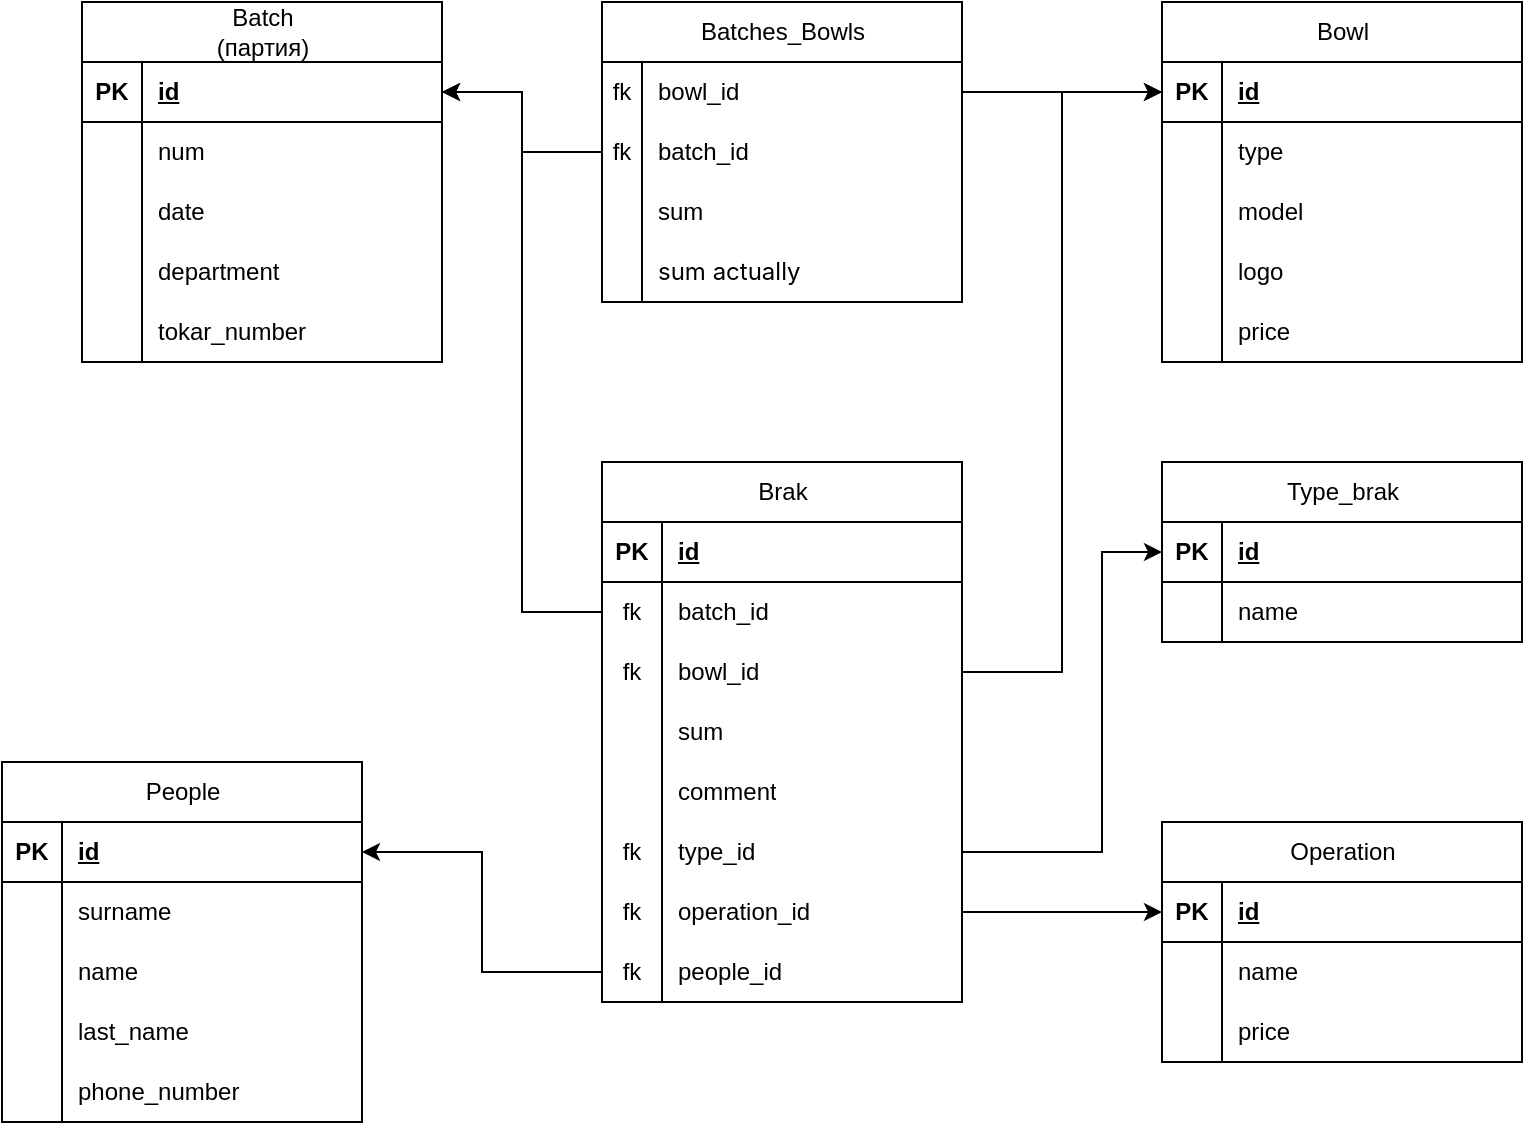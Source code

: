 <mxfile version="24.5.2" type="github">
  <diagram name="Страница — 1" id="gfFLgYDy10Q48hrOroUY">
    <mxGraphModel dx="1372" dy="769" grid="1" gridSize="10" guides="1" tooltips="1" connect="1" arrows="1" fold="1" page="1" pageScale="1" pageWidth="827" pageHeight="1169" math="0" shadow="0">
      <root>
        <mxCell id="0" />
        <mxCell id="1" parent="0" />
        <mxCell id="RR7sLdGlUV7r5lD3PYXW-37" value="&lt;span style=&quot;font-weight: 400; text-wrap: wrap;&quot;&gt;Batch (партия)&lt;/span&gt;" style="shape=table;startSize=30;container=1;collapsible=1;childLayout=tableLayout;fixedRows=1;rowLines=0;fontStyle=1;align=center;resizeLast=1;html=1;" parent="1" vertex="1">
          <mxGeometry x="60" y="310" width="180" height="180" as="geometry" />
        </mxCell>
        <mxCell id="RR7sLdGlUV7r5lD3PYXW-38" value="" style="shape=tableRow;horizontal=0;startSize=0;swimlaneHead=0;swimlaneBody=0;fillColor=none;collapsible=0;dropTarget=0;points=[[0,0.5],[1,0.5]];portConstraint=eastwest;top=0;left=0;right=0;bottom=1;" parent="RR7sLdGlUV7r5lD3PYXW-37" vertex="1">
          <mxGeometry y="30" width="180" height="30" as="geometry" />
        </mxCell>
        <mxCell id="RR7sLdGlUV7r5lD3PYXW-39" value="PK" style="shape=partialRectangle;connectable=0;fillColor=none;top=0;left=0;bottom=0;right=0;fontStyle=1;overflow=hidden;whiteSpace=wrap;html=1;" parent="RR7sLdGlUV7r5lD3PYXW-38" vertex="1">
          <mxGeometry width="30" height="30" as="geometry">
            <mxRectangle width="30" height="30" as="alternateBounds" />
          </mxGeometry>
        </mxCell>
        <mxCell id="RR7sLdGlUV7r5lD3PYXW-40" value="id" style="shape=partialRectangle;connectable=0;fillColor=none;top=0;left=0;bottom=0;right=0;align=left;spacingLeft=6;fontStyle=5;overflow=hidden;whiteSpace=wrap;html=1;" parent="RR7sLdGlUV7r5lD3PYXW-38" vertex="1">
          <mxGeometry x="30" width="150" height="30" as="geometry">
            <mxRectangle width="150" height="30" as="alternateBounds" />
          </mxGeometry>
        </mxCell>
        <mxCell id="RR7sLdGlUV7r5lD3PYXW-41" value="" style="shape=tableRow;horizontal=0;startSize=0;swimlaneHead=0;swimlaneBody=0;fillColor=none;collapsible=0;dropTarget=0;points=[[0,0.5],[1,0.5]];portConstraint=eastwest;top=0;left=0;right=0;bottom=0;" parent="RR7sLdGlUV7r5lD3PYXW-37" vertex="1">
          <mxGeometry y="60" width="180" height="30" as="geometry" />
        </mxCell>
        <mxCell id="RR7sLdGlUV7r5lD3PYXW-42" value="" style="shape=partialRectangle;connectable=0;fillColor=none;top=0;left=0;bottom=0;right=0;editable=1;overflow=hidden;whiteSpace=wrap;html=1;" parent="RR7sLdGlUV7r5lD3PYXW-41" vertex="1">
          <mxGeometry width="30" height="30" as="geometry">
            <mxRectangle width="30" height="30" as="alternateBounds" />
          </mxGeometry>
        </mxCell>
        <mxCell id="RR7sLdGlUV7r5lD3PYXW-43" value="num" style="shape=partialRectangle;connectable=0;fillColor=none;top=0;left=0;bottom=0;right=0;align=left;spacingLeft=6;overflow=hidden;whiteSpace=wrap;html=1;" parent="RR7sLdGlUV7r5lD3PYXW-41" vertex="1">
          <mxGeometry x="30" width="150" height="30" as="geometry">
            <mxRectangle width="150" height="30" as="alternateBounds" />
          </mxGeometry>
        </mxCell>
        <mxCell id="RR7sLdGlUV7r5lD3PYXW-44" value="" style="shape=tableRow;horizontal=0;startSize=0;swimlaneHead=0;swimlaneBody=0;fillColor=none;collapsible=0;dropTarget=0;points=[[0,0.5],[1,0.5]];portConstraint=eastwest;top=0;left=0;right=0;bottom=0;" parent="RR7sLdGlUV7r5lD3PYXW-37" vertex="1">
          <mxGeometry y="90" width="180" height="30" as="geometry" />
        </mxCell>
        <mxCell id="RR7sLdGlUV7r5lD3PYXW-45" value="" style="shape=partialRectangle;connectable=0;fillColor=none;top=0;left=0;bottom=0;right=0;editable=1;overflow=hidden;whiteSpace=wrap;html=1;" parent="RR7sLdGlUV7r5lD3PYXW-44" vertex="1">
          <mxGeometry width="30" height="30" as="geometry">
            <mxRectangle width="30" height="30" as="alternateBounds" />
          </mxGeometry>
        </mxCell>
        <mxCell id="RR7sLdGlUV7r5lD3PYXW-46" value="date" style="shape=partialRectangle;connectable=0;fillColor=none;top=0;left=0;bottom=0;right=0;align=left;spacingLeft=6;overflow=hidden;whiteSpace=wrap;html=1;" parent="RR7sLdGlUV7r5lD3PYXW-44" vertex="1">
          <mxGeometry x="30" width="150" height="30" as="geometry">
            <mxRectangle width="150" height="30" as="alternateBounds" />
          </mxGeometry>
        </mxCell>
        <mxCell id="RR7sLdGlUV7r5lD3PYXW-47" value="" style="shape=tableRow;horizontal=0;startSize=0;swimlaneHead=0;swimlaneBody=0;fillColor=none;collapsible=0;dropTarget=0;points=[[0,0.5],[1,0.5]];portConstraint=eastwest;top=0;left=0;right=0;bottom=0;" parent="RR7sLdGlUV7r5lD3PYXW-37" vertex="1">
          <mxGeometry y="120" width="180" height="30" as="geometry" />
        </mxCell>
        <mxCell id="RR7sLdGlUV7r5lD3PYXW-48" value="" style="shape=partialRectangle;connectable=0;fillColor=none;top=0;left=0;bottom=0;right=0;editable=1;overflow=hidden;whiteSpace=wrap;html=1;" parent="RR7sLdGlUV7r5lD3PYXW-47" vertex="1">
          <mxGeometry width="30" height="30" as="geometry">
            <mxRectangle width="30" height="30" as="alternateBounds" />
          </mxGeometry>
        </mxCell>
        <mxCell id="RR7sLdGlUV7r5lD3PYXW-49" value="department" style="shape=partialRectangle;connectable=0;fillColor=none;top=0;left=0;bottom=0;right=0;align=left;spacingLeft=6;overflow=hidden;whiteSpace=wrap;html=1;" parent="RR7sLdGlUV7r5lD3PYXW-47" vertex="1">
          <mxGeometry x="30" width="150" height="30" as="geometry">
            <mxRectangle width="150" height="30" as="alternateBounds" />
          </mxGeometry>
        </mxCell>
        <mxCell id="RR7sLdGlUV7r5lD3PYXW-107" value="" style="shape=tableRow;horizontal=0;startSize=0;swimlaneHead=0;swimlaneBody=0;fillColor=none;collapsible=0;dropTarget=0;points=[[0,0.5],[1,0.5]];portConstraint=eastwest;top=0;left=0;right=0;bottom=0;" parent="RR7sLdGlUV7r5lD3PYXW-37" vertex="1">
          <mxGeometry y="150" width="180" height="30" as="geometry" />
        </mxCell>
        <mxCell id="RR7sLdGlUV7r5lD3PYXW-108" value="" style="shape=partialRectangle;connectable=0;fillColor=none;top=0;left=0;bottom=0;right=0;editable=1;overflow=hidden;whiteSpace=wrap;html=1;" parent="RR7sLdGlUV7r5lD3PYXW-107" vertex="1">
          <mxGeometry width="30" height="30" as="geometry">
            <mxRectangle width="30" height="30" as="alternateBounds" />
          </mxGeometry>
        </mxCell>
        <mxCell id="RR7sLdGlUV7r5lD3PYXW-109" value="tokar_number" style="shape=partialRectangle;connectable=0;fillColor=none;top=0;left=0;bottom=0;right=0;align=left;spacingLeft=6;overflow=hidden;whiteSpace=wrap;html=1;" parent="RR7sLdGlUV7r5lD3PYXW-107" vertex="1">
          <mxGeometry x="30" width="150" height="30" as="geometry">
            <mxRectangle width="150" height="30" as="alternateBounds" />
          </mxGeometry>
        </mxCell>
        <mxCell id="RR7sLdGlUV7r5lD3PYXW-54" value="&lt;span style=&quot;font-weight: 400; text-wrap: wrap;&quot;&gt;Batches_Bowls&lt;/span&gt;" style="shape=table;startSize=30;container=1;collapsible=1;childLayout=tableLayout;fixedRows=1;rowLines=0;fontStyle=1;align=center;resizeLast=1;html=1;" parent="1" vertex="1">
          <mxGeometry x="320" y="310" width="180" height="150" as="geometry">
            <mxRectangle x="300" y="90" width="120" height="30" as="alternateBounds" />
          </mxGeometry>
        </mxCell>
        <mxCell id="RR7sLdGlUV7r5lD3PYXW-58" value="" style="shape=tableRow;horizontal=0;startSize=0;swimlaneHead=0;swimlaneBody=0;fillColor=none;collapsible=0;dropTarget=0;points=[[0,0.5],[1,0.5]];portConstraint=eastwest;top=0;left=0;right=0;bottom=0;" parent="RR7sLdGlUV7r5lD3PYXW-54" vertex="1">
          <mxGeometry y="30" width="180" height="30" as="geometry" />
        </mxCell>
        <mxCell id="RR7sLdGlUV7r5lD3PYXW-59" value="fk" style="shape=partialRectangle;connectable=0;fillColor=none;top=0;left=0;bottom=0;right=0;editable=1;overflow=hidden;whiteSpace=wrap;html=1;" parent="RR7sLdGlUV7r5lD3PYXW-58" vertex="1">
          <mxGeometry width="20" height="30" as="geometry">
            <mxRectangle width="20" height="30" as="alternateBounds" />
          </mxGeometry>
        </mxCell>
        <mxCell id="RR7sLdGlUV7r5lD3PYXW-60" value="bowl_id" style="shape=partialRectangle;connectable=0;fillColor=none;top=0;left=0;bottom=0;right=0;align=left;spacingLeft=6;overflow=hidden;whiteSpace=wrap;html=1;" parent="RR7sLdGlUV7r5lD3PYXW-58" vertex="1">
          <mxGeometry x="20" width="160" height="30" as="geometry">
            <mxRectangle width="160" height="30" as="alternateBounds" />
          </mxGeometry>
        </mxCell>
        <mxCell id="RR7sLdGlUV7r5lD3PYXW-61" value="" style="shape=tableRow;horizontal=0;startSize=0;swimlaneHead=0;swimlaneBody=0;fillColor=none;collapsible=0;dropTarget=0;points=[[0,0.5],[1,0.5]];portConstraint=eastwest;top=0;left=0;right=0;bottom=0;" parent="RR7sLdGlUV7r5lD3PYXW-54" vertex="1">
          <mxGeometry y="60" width="180" height="30" as="geometry" />
        </mxCell>
        <mxCell id="RR7sLdGlUV7r5lD3PYXW-62" value="fk" style="shape=partialRectangle;connectable=0;fillColor=none;top=0;left=0;bottom=0;right=0;editable=1;overflow=hidden;whiteSpace=wrap;html=1;" parent="RR7sLdGlUV7r5lD3PYXW-61" vertex="1">
          <mxGeometry width="20" height="30" as="geometry">
            <mxRectangle width="20" height="30" as="alternateBounds" />
          </mxGeometry>
        </mxCell>
        <mxCell id="RR7sLdGlUV7r5lD3PYXW-63" value="batch_id" style="shape=partialRectangle;connectable=0;fillColor=none;top=0;left=0;bottom=0;right=0;align=left;spacingLeft=6;overflow=hidden;whiteSpace=wrap;html=1;" parent="RR7sLdGlUV7r5lD3PYXW-61" vertex="1">
          <mxGeometry x="20" width="160" height="30" as="geometry">
            <mxRectangle width="160" height="30" as="alternateBounds" />
          </mxGeometry>
        </mxCell>
        <mxCell id="RR7sLdGlUV7r5lD3PYXW-64" value="" style="shape=tableRow;horizontal=0;startSize=0;swimlaneHead=0;swimlaneBody=0;fillColor=none;collapsible=0;dropTarget=0;points=[[0,0.5],[1,0.5]];portConstraint=eastwest;top=0;left=0;right=0;bottom=0;" parent="RR7sLdGlUV7r5lD3PYXW-54" vertex="1">
          <mxGeometry y="90" width="180" height="30" as="geometry" />
        </mxCell>
        <mxCell id="RR7sLdGlUV7r5lD3PYXW-65" value="" style="shape=partialRectangle;connectable=0;fillColor=none;top=0;left=0;bottom=0;right=0;editable=1;overflow=hidden;whiteSpace=wrap;html=1;" parent="RR7sLdGlUV7r5lD3PYXW-64" vertex="1">
          <mxGeometry width="20" height="30" as="geometry">
            <mxRectangle width="20" height="30" as="alternateBounds" />
          </mxGeometry>
        </mxCell>
        <mxCell id="RR7sLdGlUV7r5lD3PYXW-66" value="sum" style="shape=partialRectangle;connectable=0;fillColor=none;top=0;left=0;bottom=0;right=0;align=left;spacingLeft=6;overflow=hidden;whiteSpace=wrap;html=1;" parent="RR7sLdGlUV7r5lD3PYXW-64" vertex="1">
          <mxGeometry x="20" width="160" height="30" as="geometry">
            <mxRectangle width="160" height="30" as="alternateBounds" />
          </mxGeometry>
        </mxCell>
        <mxCell id="RR7sLdGlUV7r5lD3PYXW-98" value="" style="shape=tableRow;horizontal=0;startSize=0;swimlaneHead=0;swimlaneBody=0;fillColor=none;collapsible=0;dropTarget=0;points=[[0,0.5],[1,0.5]];portConstraint=eastwest;top=0;left=0;right=0;bottom=0;" parent="RR7sLdGlUV7r5lD3PYXW-54" vertex="1">
          <mxGeometry y="120" width="180" height="30" as="geometry" />
        </mxCell>
        <mxCell id="RR7sLdGlUV7r5lD3PYXW-99" value="" style="shape=partialRectangle;connectable=0;fillColor=none;top=0;left=0;bottom=0;right=0;editable=1;overflow=hidden;whiteSpace=wrap;html=1;" parent="RR7sLdGlUV7r5lD3PYXW-98" vertex="1">
          <mxGeometry width="20" height="30" as="geometry">
            <mxRectangle width="20" height="30" as="alternateBounds" />
          </mxGeometry>
        </mxCell>
        <mxCell id="RR7sLdGlUV7r5lD3PYXW-100" value="&lt;span style=&quot;font-family: &amp;quot;YS Text&amp;quot;, -apple-system, BlinkMacSystemFont, Arial, Helvetica, sans-serif; white-space-collapse: preserve; background-color: rgba(255, 255, 255, 0.05);&quot;&gt;sum actually&lt;/span&gt;" style="shape=partialRectangle;connectable=0;fillColor=none;top=0;left=0;bottom=0;right=0;align=left;spacingLeft=6;overflow=hidden;whiteSpace=wrap;html=1;" parent="RR7sLdGlUV7r5lD3PYXW-98" vertex="1">
          <mxGeometry x="20" width="160" height="30" as="geometry">
            <mxRectangle width="160" height="30" as="alternateBounds" />
          </mxGeometry>
        </mxCell>
        <mxCell id="RR7sLdGlUV7r5lD3PYXW-67" value="&lt;span style=&quot;font-weight: 400; text-wrap: wrap;&quot;&gt;Bowl&lt;/span&gt;" style="shape=table;startSize=30;container=1;collapsible=1;childLayout=tableLayout;fixedRows=1;rowLines=0;fontStyle=1;align=center;resizeLast=1;html=1;" parent="1" vertex="1">
          <mxGeometry x="600" y="310" width="180" height="180" as="geometry" />
        </mxCell>
        <mxCell id="RR7sLdGlUV7r5lD3PYXW-68" value="" style="shape=tableRow;horizontal=0;startSize=0;swimlaneHead=0;swimlaneBody=0;fillColor=none;collapsible=0;dropTarget=0;points=[[0,0.5],[1,0.5]];portConstraint=eastwest;top=0;left=0;right=0;bottom=1;" parent="RR7sLdGlUV7r5lD3PYXW-67" vertex="1">
          <mxGeometry y="30" width="180" height="30" as="geometry" />
        </mxCell>
        <mxCell id="RR7sLdGlUV7r5lD3PYXW-69" value="PK" style="shape=partialRectangle;connectable=0;fillColor=none;top=0;left=0;bottom=0;right=0;fontStyle=1;overflow=hidden;whiteSpace=wrap;html=1;" parent="RR7sLdGlUV7r5lD3PYXW-68" vertex="1">
          <mxGeometry width="30" height="30" as="geometry">
            <mxRectangle width="30" height="30" as="alternateBounds" />
          </mxGeometry>
        </mxCell>
        <mxCell id="RR7sLdGlUV7r5lD3PYXW-70" value="id" style="shape=partialRectangle;connectable=0;fillColor=none;top=0;left=0;bottom=0;right=0;align=left;spacingLeft=6;fontStyle=5;overflow=hidden;whiteSpace=wrap;html=1;" parent="RR7sLdGlUV7r5lD3PYXW-68" vertex="1">
          <mxGeometry x="30" width="150" height="30" as="geometry">
            <mxRectangle width="150" height="30" as="alternateBounds" />
          </mxGeometry>
        </mxCell>
        <mxCell id="RR7sLdGlUV7r5lD3PYXW-71" value="" style="shape=tableRow;horizontal=0;startSize=0;swimlaneHead=0;swimlaneBody=0;fillColor=none;collapsible=0;dropTarget=0;points=[[0,0.5],[1,0.5]];portConstraint=eastwest;top=0;left=0;right=0;bottom=0;" parent="RR7sLdGlUV7r5lD3PYXW-67" vertex="1">
          <mxGeometry y="60" width="180" height="30" as="geometry" />
        </mxCell>
        <mxCell id="RR7sLdGlUV7r5lD3PYXW-72" value="" style="shape=partialRectangle;connectable=0;fillColor=none;top=0;left=0;bottom=0;right=0;editable=1;overflow=hidden;whiteSpace=wrap;html=1;" parent="RR7sLdGlUV7r5lD3PYXW-71" vertex="1">
          <mxGeometry width="30" height="30" as="geometry">
            <mxRectangle width="30" height="30" as="alternateBounds" />
          </mxGeometry>
        </mxCell>
        <mxCell id="RR7sLdGlUV7r5lD3PYXW-73" value="type" style="shape=partialRectangle;connectable=0;fillColor=none;top=0;left=0;bottom=0;right=0;align=left;spacingLeft=6;overflow=hidden;whiteSpace=wrap;html=1;" parent="RR7sLdGlUV7r5lD3PYXW-71" vertex="1">
          <mxGeometry x="30" width="150" height="30" as="geometry">
            <mxRectangle width="150" height="30" as="alternateBounds" />
          </mxGeometry>
        </mxCell>
        <mxCell id="RR7sLdGlUV7r5lD3PYXW-74" value="" style="shape=tableRow;horizontal=0;startSize=0;swimlaneHead=0;swimlaneBody=0;fillColor=none;collapsible=0;dropTarget=0;points=[[0,0.5],[1,0.5]];portConstraint=eastwest;top=0;left=0;right=0;bottom=0;" parent="RR7sLdGlUV7r5lD3PYXW-67" vertex="1">
          <mxGeometry y="90" width="180" height="30" as="geometry" />
        </mxCell>
        <mxCell id="RR7sLdGlUV7r5lD3PYXW-75" value="" style="shape=partialRectangle;connectable=0;fillColor=none;top=0;left=0;bottom=0;right=0;editable=1;overflow=hidden;whiteSpace=wrap;html=1;" parent="RR7sLdGlUV7r5lD3PYXW-74" vertex="1">
          <mxGeometry width="30" height="30" as="geometry">
            <mxRectangle width="30" height="30" as="alternateBounds" />
          </mxGeometry>
        </mxCell>
        <mxCell id="RR7sLdGlUV7r5lD3PYXW-76" value="model" style="shape=partialRectangle;connectable=0;fillColor=none;top=0;left=0;bottom=0;right=0;align=left;spacingLeft=6;overflow=hidden;whiteSpace=wrap;html=1;" parent="RR7sLdGlUV7r5lD3PYXW-74" vertex="1">
          <mxGeometry x="30" width="150" height="30" as="geometry">
            <mxRectangle width="150" height="30" as="alternateBounds" />
          </mxGeometry>
        </mxCell>
        <mxCell id="RR7sLdGlUV7r5lD3PYXW-77" value="" style="shape=tableRow;horizontal=0;startSize=0;swimlaneHead=0;swimlaneBody=0;fillColor=none;collapsible=0;dropTarget=0;points=[[0,0.5],[1,0.5]];portConstraint=eastwest;top=0;left=0;right=0;bottom=0;" parent="RR7sLdGlUV7r5lD3PYXW-67" vertex="1">
          <mxGeometry y="120" width="180" height="30" as="geometry" />
        </mxCell>
        <mxCell id="RR7sLdGlUV7r5lD3PYXW-78" value="" style="shape=partialRectangle;connectable=0;fillColor=none;top=0;left=0;bottom=0;right=0;editable=1;overflow=hidden;whiteSpace=wrap;html=1;" parent="RR7sLdGlUV7r5lD3PYXW-77" vertex="1">
          <mxGeometry width="30" height="30" as="geometry">
            <mxRectangle width="30" height="30" as="alternateBounds" />
          </mxGeometry>
        </mxCell>
        <mxCell id="RR7sLdGlUV7r5lD3PYXW-79" value="logo" style="shape=partialRectangle;connectable=0;fillColor=none;top=0;left=0;bottom=0;right=0;align=left;spacingLeft=6;overflow=hidden;whiteSpace=wrap;html=1;" parent="RR7sLdGlUV7r5lD3PYXW-77" vertex="1">
          <mxGeometry x="30" width="150" height="30" as="geometry">
            <mxRectangle width="150" height="30" as="alternateBounds" />
          </mxGeometry>
        </mxCell>
        <mxCell id="RR7sLdGlUV7r5lD3PYXW-80" value="" style="shape=tableRow;horizontal=0;startSize=0;swimlaneHead=0;swimlaneBody=0;fillColor=none;collapsible=0;dropTarget=0;points=[[0,0.5],[1,0.5]];portConstraint=eastwest;top=0;left=0;right=0;bottom=0;" parent="RR7sLdGlUV7r5lD3PYXW-67" vertex="1">
          <mxGeometry y="150" width="180" height="30" as="geometry" />
        </mxCell>
        <mxCell id="RR7sLdGlUV7r5lD3PYXW-81" value="" style="shape=partialRectangle;connectable=0;fillColor=none;top=0;left=0;bottom=0;right=0;editable=1;overflow=hidden;whiteSpace=wrap;html=1;" parent="RR7sLdGlUV7r5lD3PYXW-80" vertex="1">
          <mxGeometry width="30" height="30" as="geometry">
            <mxRectangle width="30" height="30" as="alternateBounds" />
          </mxGeometry>
        </mxCell>
        <mxCell id="RR7sLdGlUV7r5lD3PYXW-82" value="price" style="shape=partialRectangle;connectable=0;fillColor=none;top=0;left=0;bottom=0;right=0;align=left;spacingLeft=6;overflow=hidden;whiteSpace=wrap;html=1;" parent="RR7sLdGlUV7r5lD3PYXW-80" vertex="1">
          <mxGeometry x="30" width="150" height="30" as="geometry">
            <mxRectangle width="150" height="30" as="alternateBounds" />
          </mxGeometry>
        </mxCell>
        <mxCell id="RR7sLdGlUV7r5lD3PYXW-110" style="edgeStyle=orthogonalEdgeStyle;rounded=0;orthogonalLoop=1;jettySize=auto;html=1;entryX=1;entryY=0.5;entryDx=0;entryDy=0;" parent="1" source="RR7sLdGlUV7r5lD3PYXW-61" target="RR7sLdGlUV7r5lD3PYXW-38" edge="1">
          <mxGeometry relative="1" as="geometry" />
        </mxCell>
        <mxCell id="RR7sLdGlUV7r5lD3PYXW-111" style="edgeStyle=orthogonalEdgeStyle;rounded=0;orthogonalLoop=1;jettySize=auto;html=1;" parent="1" source="RR7sLdGlUV7r5lD3PYXW-58" target="RR7sLdGlUV7r5lD3PYXW-68" edge="1">
          <mxGeometry relative="1" as="geometry" />
        </mxCell>
        <mxCell id="RR7sLdGlUV7r5lD3PYXW-112" value="&lt;span style=&quot;font-weight: 400; text-wrap: wrap;&quot;&gt;Brak&lt;/span&gt;" style="shape=table;startSize=30;container=1;collapsible=1;childLayout=tableLayout;fixedRows=1;rowLines=0;fontStyle=1;align=center;resizeLast=1;html=1;" parent="1" vertex="1">
          <mxGeometry x="320" y="540" width="180" height="270" as="geometry" />
        </mxCell>
        <mxCell id="RR7sLdGlUV7r5lD3PYXW-113" value="" style="shape=tableRow;horizontal=0;startSize=0;swimlaneHead=0;swimlaneBody=0;fillColor=none;collapsible=0;dropTarget=0;points=[[0,0.5],[1,0.5]];portConstraint=eastwest;top=0;left=0;right=0;bottom=1;" parent="RR7sLdGlUV7r5lD3PYXW-112" vertex="1">
          <mxGeometry y="30" width="180" height="30" as="geometry" />
        </mxCell>
        <mxCell id="RR7sLdGlUV7r5lD3PYXW-114" value="PK" style="shape=partialRectangle;connectable=0;fillColor=none;top=0;left=0;bottom=0;right=0;fontStyle=1;overflow=hidden;whiteSpace=wrap;html=1;" parent="RR7sLdGlUV7r5lD3PYXW-113" vertex="1">
          <mxGeometry width="30" height="30" as="geometry">
            <mxRectangle width="30" height="30" as="alternateBounds" />
          </mxGeometry>
        </mxCell>
        <mxCell id="RR7sLdGlUV7r5lD3PYXW-115" value="id" style="shape=partialRectangle;connectable=0;fillColor=none;top=0;left=0;bottom=0;right=0;align=left;spacingLeft=6;fontStyle=5;overflow=hidden;whiteSpace=wrap;html=1;" parent="RR7sLdGlUV7r5lD3PYXW-113" vertex="1">
          <mxGeometry x="30" width="150" height="30" as="geometry">
            <mxRectangle width="150" height="30" as="alternateBounds" />
          </mxGeometry>
        </mxCell>
        <mxCell id="RR7sLdGlUV7r5lD3PYXW-116" value="" style="shape=tableRow;horizontal=0;startSize=0;swimlaneHead=0;swimlaneBody=0;fillColor=none;collapsible=0;dropTarget=0;points=[[0,0.5],[1,0.5]];portConstraint=eastwest;top=0;left=0;right=0;bottom=0;" parent="RR7sLdGlUV7r5lD3PYXW-112" vertex="1">
          <mxGeometry y="60" width="180" height="30" as="geometry" />
        </mxCell>
        <mxCell id="RR7sLdGlUV7r5lD3PYXW-117" value="fk" style="shape=partialRectangle;connectable=0;fillColor=none;top=0;left=0;bottom=0;right=0;editable=1;overflow=hidden;whiteSpace=wrap;html=1;" parent="RR7sLdGlUV7r5lD3PYXW-116" vertex="1">
          <mxGeometry width="30" height="30" as="geometry">
            <mxRectangle width="30" height="30" as="alternateBounds" />
          </mxGeometry>
        </mxCell>
        <mxCell id="RR7sLdGlUV7r5lD3PYXW-118" value="batch_id" style="shape=partialRectangle;connectable=0;fillColor=none;top=0;left=0;bottom=0;right=0;align=left;spacingLeft=6;overflow=hidden;whiteSpace=wrap;html=1;" parent="RR7sLdGlUV7r5lD3PYXW-116" vertex="1">
          <mxGeometry x="30" width="150" height="30" as="geometry">
            <mxRectangle width="150" height="30" as="alternateBounds" />
          </mxGeometry>
        </mxCell>
        <mxCell id="RR7sLdGlUV7r5lD3PYXW-119" value="" style="shape=tableRow;horizontal=0;startSize=0;swimlaneHead=0;swimlaneBody=0;fillColor=none;collapsible=0;dropTarget=0;points=[[0,0.5],[1,0.5]];portConstraint=eastwest;top=0;left=0;right=0;bottom=0;" parent="RR7sLdGlUV7r5lD3PYXW-112" vertex="1">
          <mxGeometry y="90" width="180" height="30" as="geometry" />
        </mxCell>
        <mxCell id="RR7sLdGlUV7r5lD3PYXW-120" value="fk" style="shape=partialRectangle;connectable=0;fillColor=none;top=0;left=0;bottom=0;right=0;editable=1;overflow=hidden;whiteSpace=wrap;html=1;" parent="RR7sLdGlUV7r5lD3PYXW-119" vertex="1">
          <mxGeometry width="30" height="30" as="geometry">
            <mxRectangle width="30" height="30" as="alternateBounds" />
          </mxGeometry>
        </mxCell>
        <mxCell id="RR7sLdGlUV7r5lD3PYXW-121" value="bowl_id" style="shape=partialRectangle;connectable=0;fillColor=none;top=0;left=0;bottom=0;right=0;align=left;spacingLeft=6;overflow=hidden;whiteSpace=wrap;html=1;" parent="RR7sLdGlUV7r5lD3PYXW-119" vertex="1">
          <mxGeometry x="30" width="150" height="30" as="geometry">
            <mxRectangle width="150" height="30" as="alternateBounds" />
          </mxGeometry>
        </mxCell>
        <mxCell id="IG7BOhzl7RcVh7cyokmV-1" value="" style="shape=tableRow;horizontal=0;startSize=0;swimlaneHead=0;swimlaneBody=0;fillColor=none;collapsible=0;dropTarget=0;points=[[0,0.5],[1,0.5]];portConstraint=eastwest;top=0;left=0;right=0;bottom=0;" vertex="1" parent="RR7sLdGlUV7r5lD3PYXW-112">
          <mxGeometry y="120" width="180" height="30" as="geometry" />
        </mxCell>
        <mxCell id="IG7BOhzl7RcVh7cyokmV-2" value="" style="shape=partialRectangle;connectable=0;fillColor=none;top=0;left=0;bottom=0;right=0;editable=1;overflow=hidden;whiteSpace=wrap;html=1;" vertex="1" parent="IG7BOhzl7RcVh7cyokmV-1">
          <mxGeometry width="30" height="30" as="geometry">
            <mxRectangle width="30" height="30" as="alternateBounds" />
          </mxGeometry>
        </mxCell>
        <mxCell id="IG7BOhzl7RcVh7cyokmV-3" value="sum" style="shape=partialRectangle;connectable=0;fillColor=none;top=0;left=0;bottom=0;right=0;align=left;spacingLeft=6;overflow=hidden;whiteSpace=wrap;html=1;" vertex="1" parent="IG7BOhzl7RcVh7cyokmV-1">
          <mxGeometry x="30" width="150" height="30" as="geometry">
            <mxRectangle width="150" height="30" as="alternateBounds" />
          </mxGeometry>
        </mxCell>
        <mxCell id="IG7BOhzl7RcVh7cyokmV-44" value="" style="shape=tableRow;horizontal=0;startSize=0;swimlaneHead=0;swimlaneBody=0;fillColor=none;collapsible=0;dropTarget=0;points=[[0,0.5],[1,0.5]];portConstraint=eastwest;top=0;left=0;right=0;bottom=0;" vertex="1" parent="RR7sLdGlUV7r5lD3PYXW-112">
          <mxGeometry y="150" width="180" height="30" as="geometry" />
        </mxCell>
        <mxCell id="IG7BOhzl7RcVh7cyokmV-45" value="" style="shape=partialRectangle;connectable=0;fillColor=none;top=0;left=0;bottom=0;right=0;editable=1;overflow=hidden;whiteSpace=wrap;html=1;" vertex="1" parent="IG7BOhzl7RcVh7cyokmV-44">
          <mxGeometry width="30" height="30" as="geometry">
            <mxRectangle width="30" height="30" as="alternateBounds" />
          </mxGeometry>
        </mxCell>
        <mxCell id="IG7BOhzl7RcVh7cyokmV-46" value="comment" style="shape=partialRectangle;connectable=0;fillColor=none;top=0;left=0;bottom=0;right=0;align=left;spacingLeft=6;overflow=hidden;whiteSpace=wrap;html=1;" vertex="1" parent="IG7BOhzl7RcVh7cyokmV-44">
          <mxGeometry x="30" width="150" height="30" as="geometry">
            <mxRectangle width="150" height="30" as="alternateBounds" />
          </mxGeometry>
        </mxCell>
        <mxCell id="IG7BOhzl7RcVh7cyokmV-4" value="" style="shape=tableRow;horizontal=0;startSize=0;swimlaneHead=0;swimlaneBody=0;fillColor=none;collapsible=0;dropTarget=0;points=[[0,0.5],[1,0.5]];portConstraint=eastwest;top=0;left=0;right=0;bottom=0;" vertex="1" parent="RR7sLdGlUV7r5lD3PYXW-112">
          <mxGeometry y="180" width="180" height="30" as="geometry" />
        </mxCell>
        <mxCell id="IG7BOhzl7RcVh7cyokmV-5" value="fk" style="shape=partialRectangle;connectable=0;fillColor=none;top=0;left=0;bottom=0;right=0;editable=1;overflow=hidden;whiteSpace=wrap;html=1;" vertex="1" parent="IG7BOhzl7RcVh7cyokmV-4">
          <mxGeometry width="30" height="30" as="geometry">
            <mxRectangle width="30" height="30" as="alternateBounds" />
          </mxGeometry>
        </mxCell>
        <mxCell id="IG7BOhzl7RcVh7cyokmV-6" value="type_id" style="shape=partialRectangle;connectable=0;fillColor=none;top=0;left=0;bottom=0;right=0;align=left;spacingLeft=6;overflow=hidden;whiteSpace=wrap;html=1;" vertex="1" parent="IG7BOhzl7RcVh7cyokmV-4">
          <mxGeometry x="30" width="150" height="30" as="geometry">
            <mxRectangle width="150" height="30" as="alternateBounds" />
          </mxGeometry>
        </mxCell>
        <mxCell id="IG7BOhzl7RcVh7cyokmV-40" value="" style="shape=tableRow;horizontal=0;startSize=0;swimlaneHead=0;swimlaneBody=0;fillColor=none;collapsible=0;dropTarget=0;points=[[0,0.5],[1,0.5]];portConstraint=eastwest;top=0;left=0;right=0;bottom=0;" vertex="1" parent="RR7sLdGlUV7r5lD3PYXW-112">
          <mxGeometry y="210" width="180" height="30" as="geometry" />
        </mxCell>
        <mxCell id="IG7BOhzl7RcVh7cyokmV-41" value="fk" style="shape=partialRectangle;connectable=0;fillColor=none;top=0;left=0;bottom=0;right=0;editable=1;overflow=hidden;whiteSpace=wrap;html=1;" vertex="1" parent="IG7BOhzl7RcVh7cyokmV-40">
          <mxGeometry width="30" height="30" as="geometry">
            <mxRectangle width="30" height="30" as="alternateBounds" />
          </mxGeometry>
        </mxCell>
        <mxCell id="IG7BOhzl7RcVh7cyokmV-42" value="operation_id" style="shape=partialRectangle;connectable=0;fillColor=none;top=0;left=0;bottom=0;right=0;align=left;spacingLeft=6;overflow=hidden;whiteSpace=wrap;html=1;" vertex="1" parent="IG7BOhzl7RcVh7cyokmV-40">
          <mxGeometry x="30" width="150" height="30" as="geometry">
            <mxRectangle width="150" height="30" as="alternateBounds" />
          </mxGeometry>
        </mxCell>
        <mxCell id="RR7sLdGlUV7r5lD3PYXW-122" value="" style="shape=tableRow;horizontal=0;startSize=0;swimlaneHead=0;swimlaneBody=0;fillColor=none;collapsible=0;dropTarget=0;points=[[0,0.5],[1,0.5]];portConstraint=eastwest;top=0;left=0;right=0;bottom=0;" parent="RR7sLdGlUV7r5lD3PYXW-112" vertex="1">
          <mxGeometry y="240" width="180" height="30" as="geometry" />
        </mxCell>
        <mxCell id="RR7sLdGlUV7r5lD3PYXW-123" value="fk" style="shape=partialRectangle;connectable=0;fillColor=none;top=0;left=0;bottom=0;right=0;editable=1;overflow=hidden;whiteSpace=wrap;html=1;" parent="RR7sLdGlUV7r5lD3PYXW-122" vertex="1">
          <mxGeometry width="30" height="30" as="geometry">
            <mxRectangle width="30" height="30" as="alternateBounds" />
          </mxGeometry>
        </mxCell>
        <mxCell id="RR7sLdGlUV7r5lD3PYXW-124" value="people_id" style="shape=partialRectangle;connectable=0;fillColor=none;top=0;left=0;bottom=0;right=0;align=left;spacingLeft=6;overflow=hidden;whiteSpace=wrap;html=1;" parent="RR7sLdGlUV7r5lD3PYXW-122" vertex="1">
          <mxGeometry x="30" width="150" height="30" as="geometry">
            <mxRectangle width="150" height="30" as="alternateBounds" />
          </mxGeometry>
        </mxCell>
        <mxCell id="RR7sLdGlUV7r5lD3PYXW-128" style="edgeStyle=orthogonalEdgeStyle;rounded=0;orthogonalLoop=1;jettySize=auto;html=1;entryX=1;entryY=0.5;entryDx=0;entryDy=0;" parent="1" source="RR7sLdGlUV7r5lD3PYXW-116" target="RR7sLdGlUV7r5lD3PYXW-38" edge="1">
          <mxGeometry relative="1" as="geometry" />
        </mxCell>
        <mxCell id="RR7sLdGlUV7r5lD3PYXW-129" style="edgeStyle=orthogonalEdgeStyle;rounded=0;orthogonalLoop=1;jettySize=auto;html=1;entryX=0;entryY=0.5;entryDx=0;entryDy=0;" parent="1" source="RR7sLdGlUV7r5lD3PYXW-119" target="RR7sLdGlUV7r5lD3PYXW-68" edge="1">
          <mxGeometry relative="1" as="geometry" />
        </mxCell>
        <mxCell id="IG7BOhzl7RcVh7cyokmV-7" value="&lt;span style=&quot;font-weight: 400; text-wrap: wrap;&quot;&gt;Operation&lt;/span&gt;" style="shape=table;startSize=30;container=1;collapsible=1;childLayout=tableLayout;fixedRows=1;rowLines=0;fontStyle=1;align=center;resizeLast=1;html=1;" vertex="1" parent="1">
          <mxGeometry x="600" y="720" width="180" height="120" as="geometry" />
        </mxCell>
        <mxCell id="IG7BOhzl7RcVh7cyokmV-8" value="" style="shape=tableRow;horizontal=0;startSize=0;swimlaneHead=0;swimlaneBody=0;fillColor=none;collapsible=0;dropTarget=0;points=[[0,0.5],[1,0.5]];portConstraint=eastwest;top=0;left=0;right=0;bottom=1;" vertex="1" parent="IG7BOhzl7RcVh7cyokmV-7">
          <mxGeometry y="30" width="180" height="30" as="geometry" />
        </mxCell>
        <mxCell id="IG7BOhzl7RcVh7cyokmV-9" value="PK" style="shape=partialRectangle;connectable=0;fillColor=none;top=0;left=0;bottom=0;right=0;fontStyle=1;overflow=hidden;whiteSpace=wrap;html=1;" vertex="1" parent="IG7BOhzl7RcVh7cyokmV-8">
          <mxGeometry width="30" height="30" as="geometry">
            <mxRectangle width="30" height="30" as="alternateBounds" />
          </mxGeometry>
        </mxCell>
        <mxCell id="IG7BOhzl7RcVh7cyokmV-10" value="id" style="shape=partialRectangle;connectable=0;fillColor=none;top=0;left=0;bottom=0;right=0;align=left;spacingLeft=6;fontStyle=5;overflow=hidden;whiteSpace=wrap;html=1;" vertex="1" parent="IG7BOhzl7RcVh7cyokmV-8">
          <mxGeometry x="30" width="150" height="30" as="geometry">
            <mxRectangle width="150" height="30" as="alternateBounds" />
          </mxGeometry>
        </mxCell>
        <mxCell id="IG7BOhzl7RcVh7cyokmV-17" value="" style="shape=tableRow;horizontal=0;startSize=0;swimlaneHead=0;swimlaneBody=0;fillColor=none;collapsible=0;dropTarget=0;points=[[0,0.5],[1,0.5]];portConstraint=eastwest;top=0;left=0;right=0;bottom=0;" vertex="1" parent="IG7BOhzl7RcVh7cyokmV-7">
          <mxGeometry y="60" width="180" height="30" as="geometry" />
        </mxCell>
        <mxCell id="IG7BOhzl7RcVh7cyokmV-18" value="" style="shape=partialRectangle;connectable=0;fillColor=none;top=0;left=0;bottom=0;right=0;editable=1;overflow=hidden;whiteSpace=wrap;html=1;" vertex="1" parent="IG7BOhzl7RcVh7cyokmV-17">
          <mxGeometry width="30" height="30" as="geometry">
            <mxRectangle width="30" height="30" as="alternateBounds" />
          </mxGeometry>
        </mxCell>
        <mxCell id="IG7BOhzl7RcVh7cyokmV-19" value="name" style="shape=partialRectangle;connectable=0;fillColor=none;top=0;left=0;bottom=0;right=0;align=left;spacingLeft=6;overflow=hidden;whiteSpace=wrap;html=1;" vertex="1" parent="IG7BOhzl7RcVh7cyokmV-17">
          <mxGeometry x="30" width="150" height="30" as="geometry">
            <mxRectangle width="150" height="30" as="alternateBounds" />
          </mxGeometry>
        </mxCell>
        <mxCell id="IG7BOhzl7RcVh7cyokmV-20" value="" style="shape=tableRow;horizontal=0;startSize=0;swimlaneHead=0;swimlaneBody=0;fillColor=none;collapsible=0;dropTarget=0;points=[[0,0.5],[1,0.5]];portConstraint=eastwest;top=0;left=0;right=0;bottom=0;" vertex="1" parent="IG7BOhzl7RcVh7cyokmV-7">
          <mxGeometry y="90" width="180" height="30" as="geometry" />
        </mxCell>
        <mxCell id="IG7BOhzl7RcVh7cyokmV-21" value="" style="shape=partialRectangle;connectable=0;fillColor=none;top=0;left=0;bottom=0;right=0;editable=1;overflow=hidden;whiteSpace=wrap;html=1;" vertex="1" parent="IG7BOhzl7RcVh7cyokmV-20">
          <mxGeometry width="30" height="30" as="geometry">
            <mxRectangle width="30" height="30" as="alternateBounds" />
          </mxGeometry>
        </mxCell>
        <mxCell id="IG7BOhzl7RcVh7cyokmV-22" value="price" style="shape=partialRectangle;connectable=0;fillColor=none;top=0;left=0;bottom=0;right=0;align=left;spacingLeft=6;overflow=hidden;whiteSpace=wrap;html=1;" vertex="1" parent="IG7BOhzl7RcVh7cyokmV-20">
          <mxGeometry x="30" width="150" height="30" as="geometry">
            <mxRectangle width="150" height="30" as="alternateBounds" />
          </mxGeometry>
        </mxCell>
        <mxCell id="IG7BOhzl7RcVh7cyokmV-23" style="edgeStyle=orthogonalEdgeStyle;rounded=0;orthogonalLoop=1;jettySize=auto;html=1;exitX=1;exitY=0.5;exitDx=0;exitDy=0;entryX=0;entryY=0.5;entryDx=0;entryDy=0;" edge="1" parent="1" source="IG7BOhzl7RcVh7cyokmV-40" target="IG7BOhzl7RcVh7cyokmV-8">
          <mxGeometry relative="1" as="geometry">
            <Array as="points">
              <mxPoint x="580" y="765" />
              <mxPoint x="580" y="765" />
            </Array>
          </mxGeometry>
        </mxCell>
        <mxCell id="IG7BOhzl7RcVh7cyokmV-24" value="&lt;span style=&quot;font-weight: 400; text-wrap: wrap;&quot;&gt;People&lt;/span&gt;" style="shape=table;startSize=30;container=1;collapsible=1;childLayout=tableLayout;fixedRows=1;rowLines=0;fontStyle=1;align=center;resizeLast=1;html=1;" vertex="1" parent="1">
          <mxGeometry x="20" y="690" width="180" height="180" as="geometry" />
        </mxCell>
        <mxCell id="IG7BOhzl7RcVh7cyokmV-25" value="" style="shape=tableRow;horizontal=0;startSize=0;swimlaneHead=0;swimlaneBody=0;fillColor=none;collapsible=0;dropTarget=0;points=[[0,0.5],[1,0.5]];portConstraint=eastwest;top=0;left=0;right=0;bottom=1;" vertex="1" parent="IG7BOhzl7RcVh7cyokmV-24">
          <mxGeometry y="30" width="180" height="30" as="geometry" />
        </mxCell>
        <mxCell id="IG7BOhzl7RcVh7cyokmV-26" value="PK" style="shape=partialRectangle;connectable=0;fillColor=none;top=0;left=0;bottom=0;right=0;fontStyle=1;overflow=hidden;whiteSpace=wrap;html=1;" vertex="1" parent="IG7BOhzl7RcVh7cyokmV-25">
          <mxGeometry width="30" height="30" as="geometry">
            <mxRectangle width="30" height="30" as="alternateBounds" />
          </mxGeometry>
        </mxCell>
        <mxCell id="IG7BOhzl7RcVh7cyokmV-27" value="id" style="shape=partialRectangle;connectable=0;fillColor=none;top=0;left=0;bottom=0;right=0;align=left;spacingLeft=6;fontStyle=5;overflow=hidden;whiteSpace=wrap;html=1;" vertex="1" parent="IG7BOhzl7RcVh7cyokmV-25">
          <mxGeometry x="30" width="150" height="30" as="geometry">
            <mxRectangle width="150" height="30" as="alternateBounds" />
          </mxGeometry>
        </mxCell>
        <mxCell id="IG7BOhzl7RcVh7cyokmV-28" value="" style="shape=tableRow;horizontal=0;startSize=0;swimlaneHead=0;swimlaneBody=0;fillColor=none;collapsible=0;dropTarget=0;points=[[0,0.5],[1,0.5]];portConstraint=eastwest;top=0;left=0;right=0;bottom=0;" vertex="1" parent="IG7BOhzl7RcVh7cyokmV-24">
          <mxGeometry y="60" width="180" height="30" as="geometry" />
        </mxCell>
        <mxCell id="IG7BOhzl7RcVh7cyokmV-29" value="" style="shape=partialRectangle;connectable=0;fillColor=none;top=0;left=0;bottom=0;right=0;editable=1;overflow=hidden;whiteSpace=wrap;html=1;" vertex="1" parent="IG7BOhzl7RcVh7cyokmV-28">
          <mxGeometry width="30" height="30" as="geometry">
            <mxRectangle width="30" height="30" as="alternateBounds" />
          </mxGeometry>
        </mxCell>
        <mxCell id="IG7BOhzl7RcVh7cyokmV-30" value="surname" style="shape=partialRectangle;connectable=0;fillColor=none;top=0;left=0;bottom=0;right=0;align=left;spacingLeft=6;overflow=hidden;whiteSpace=wrap;html=1;" vertex="1" parent="IG7BOhzl7RcVh7cyokmV-28">
          <mxGeometry x="30" width="150" height="30" as="geometry">
            <mxRectangle width="150" height="30" as="alternateBounds" />
          </mxGeometry>
        </mxCell>
        <mxCell id="IG7BOhzl7RcVh7cyokmV-31" value="" style="shape=tableRow;horizontal=0;startSize=0;swimlaneHead=0;swimlaneBody=0;fillColor=none;collapsible=0;dropTarget=0;points=[[0,0.5],[1,0.5]];portConstraint=eastwest;top=0;left=0;right=0;bottom=0;" vertex="1" parent="IG7BOhzl7RcVh7cyokmV-24">
          <mxGeometry y="90" width="180" height="30" as="geometry" />
        </mxCell>
        <mxCell id="IG7BOhzl7RcVh7cyokmV-32" value="" style="shape=partialRectangle;connectable=0;fillColor=none;top=0;left=0;bottom=0;right=0;editable=1;overflow=hidden;whiteSpace=wrap;html=1;" vertex="1" parent="IG7BOhzl7RcVh7cyokmV-31">
          <mxGeometry width="30" height="30" as="geometry">
            <mxRectangle width="30" height="30" as="alternateBounds" />
          </mxGeometry>
        </mxCell>
        <mxCell id="IG7BOhzl7RcVh7cyokmV-33" value="name" style="shape=partialRectangle;connectable=0;fillColor=none;top=0;left=0;bottom=0;right=0;align=left;spacingLeft=6;overflow=hidden;whiteSpace=wrap;html=1;" vertex="1" parent="IG7BOhzl7RcVh7cyokmV-31">
          <mxGeometry x="30" width="150" height="30" as="geometry">
            <mxRectangle width="150" height="30" as="alternateBounds" />
          </mxGeometry>
        </mxCell>
        <mxCell id="IG7BOhzl7RcVh7cyokmV-34" value="" style="shape=tableRow;horizontal=0;startSize=0;swimlaneHead=0;swimlaneBody=0;fillColor=none;collapsible=0;dropTarget=0;points=[[0,0.5],[1,0.5]];portConstraint=eastwest;top=0;left=0;right=0;bottom=0;" vertex="1" parent="IG7BOhzl7RcVh7cyokmV-24">
          <mxGeometry y="120" width="180" height="30" as="geometry" />
        </mxCell>
        <mxCell id="IG7BOhzl7RcVh7cyokmV-35" value="" style="shape=partialRectangle;connectable=0;fillColor=none;top=0;left=0;bottom=0;right=0;editable=1;overflow=hidden;whiteSpace=wrap;html=1;" vertex="1" parent="IG7BOhzl7RcVh7cyokmV-34">
          <mxGeometry width="30" height="30" as="geometry">
            <mxRectangle width="30" height="30" as="alternateBounds" />
          </mxGeometry>
        </mxCell>
        <mxCell id="IG7BOhzl7RcVh7cyokmV-36" value="last_name" style="shape=partialRectangle;connectable=0;fillColor=none;top=0;left=0;bottom=0;right=0;align=left;spacingLeft=6;overflow=hidden;whiteSpace=wrap;html=1;" vertex="1" parent="IG7BOhzl7RcVh7cyokmV-34">
          <mxGeometry x="30" width="150" height="30" as="geometry">
            <mxRectangle width="150" height="30" as="alternateBounds" />
          </mxGeometry>
        </mxCell>
        <mxCell id="IG7BOhzl7RcVh7cyokmV-37" value="" style="shape=tableRow;horizontal=0;startSize=0;swimlaneHead=0;swimlaneBody=0;fillColor=none;collapsible=0;dropTarget=0;points=[[0,0.5],[1,0.5]];portConstraint=eastwest;top=0;left=0;right=0;bottom=0;" vertex="1" parent="IG7BOhzl7RcVh7cyokmV-24">
          <mxGeometry y="150" width="180" height="30" as="geometry" />
        </mxCell>
        <mxCell id="IG7BOhzl7RcVh7cyokmV-38" value="" style="shape=partialRectangle;connectable=0;fillColor=none;top=0;left=0;bottom=0;right=0;editable=1;overflow=hidden;whiteSpace=wrap;html=1;" vertex="1" parent="IG7BOhzl7RcVh7cyokmV-37">
          <mxGeometry width="30" height="30" as="geometry">
            <mxRectangle width="30" height="30" as="alternateBounds" />
          </mxGeometry>
        </mxCell>
        <mxCell id="IG7BOhzl7RcVh7cyokmV-39" value="phone_number" style="shape=partialRectangle;connectable=0;fillColor=none;top=0;left=0;bottom=0;right=0;align=left;spacingLeft=6;overflow=hidden;whiteSpace=wrap;html=1;" vertex="1" parent="IG7BOhzl7RcVh7cyokmV-37">
          <mxGeometry x="30" width="150" height="30" as="geometry">
            <mxRectangle width="150" height="30" as="alternateBounds" />
          </mxGeometry>
        </mxCell>
        <mxCell id="IG7BOhzl7RcVh7cyokmV-43" style="edgeStyle=orthogonalEdgeStyle;rounded=0;orthogonalLoop=1;jettySize=auto;html=1;exitX=0;exitY=0.5;exitDx=0;exitDy=0;entryX=1;entryY=0.5;entryDx=0;entryDy=0;" edge="1" parent="1" source="RR7sLdGlUV7r5lD3PYXW-122" target="IG7BOhzl7RcVh7cyokmV-25">
          <mxGeometry relative="1" as="geometry" />
        </mxCell>
        <mxCell id="IG7BOhzl7RcVh7cyokmV-47" value="&lt;span style=&quot;font-weight: 400; text-wrap: wrap;&quot;&gt;Type_brak&lt;/span&gt;" style="shape=table;startSize=30;container=1;collapsible=1;childLayout=tableLayout;fixedRows=1;rowLines=0;fontStyle=1;align=center;resizeLast=1;html=1;" vertex="1" parent="1">
          <mxGeometry x="600" y="540" width="180" height="90" as="geometry" />
        </mxCell>
        <mxCell id="IG7BOhzl7RcVh7cyokmV-48" value="" style="shape=tableRow;horizontal=0;startSize=0;swimlaneHead=0;swimlaneBody=0;fillColor=none;collapsible=0;dropTarget=0;points=[[0,0.5],[1,0.5]];portConstraint=eastwest;top=0;left=0;right=0;bottom=1;" vertex="1" parent="IG7BOhzl7RcVh7cyokmV-47">
          <mxGeometry y="30" width="180" height="30" as="geometry" />
        </mxCell>
        <mxCell id="IG7BOhzl7RcVh7cyokmV-49" value="PK" style="shape=partialRectangle;connectable=0;fillColor=none;top=0;left=0;bottom=0;right=0;fontStyle=1;overflow=hidden;whiteSpace=wrap;html=1;" vertex="1" parent="IG7BOhzl7RcVh7cyokmV-48">
          <mxGeometry width="30" height="30" as="geometry">
            <mxRectangle width="30" height="30" as="alternateBounds" />
          </mxGeometry>
        </mxCell>
        <mxCell id="IG7BOhzl7RcVh7cyokmV-50" value="id" style="shape=partialRectangle;connectable=0;fillColor=none;top=0;left=0;bottom=0;right=0;align=left;spacingLeft=6;fontStyle=5;overflow=hidden;whiteSpace=wrap;html=1;" vertex="1" parent="IG7BOhzl7RcVh7cyokmV-48">
          <mxGeometry x="30" width="150" height="30" as="geometry">
            <mxRectangle width="150" height="30" as="alternateBounds" />
          </mxGeometry>
        </mxCell>
        <mxCell id="IG7BOhzl7RcVh7cyokmV-51" value="" style="shape=tableRow;horizontal=0;startSize=0;swimlaneHead=0;swimlaneBody=0;fillColor=none;collapsible=0;dropTarget=0;points=[[0,0.5],[1,0.5]];portConstraint=eastwest;top=0;left=0;right=0;bottom=0;" vertex="1" parent="IG7BOhzl7RcVh7cyokmV-47">
          <mxGeometry y="60" width="180" height="30" as="geometry" />
        </mxCell>
        <mxCell id="IG7BOhzl7RcVh7cyokmV-52" value="" style="shape=partialRectangle;connectable=0;fillColor=none;top=0;left=0;bottom=0;right=0;editable=1;overflow=hidden;whiteSpace=wrap;html=1;" vertex="1" parent="IG7BOhzl7RcVh7cyokmV-51">
          <mxGeometry width="30" height="30" as="geometry">
            <mxRectangle width="30" height="30" as="alternateBounds" />
          </mxGeometry>
        </mxCell>
        <mxCell id="IG7BOhzl7RcVh7cyokmV-53" value="name" style="shape=partialRectangle;connectable=0;fillColor=none;top=0;left=0;bottom=0;right=0;align=left;spacingLeft=6;overflow=hidden;whiteSpace=wrap;html=1;" vertex="1" parent="IG7BOhzl7RcVh7cyokmV-51">
          <mxGeometry x="30" width="150" height="30" as="geometry">
            <mxRectangle width="150" height="30" as="alternateBounds" />
          </mxGeometry>
        </mxCell>
        <mxCell id="IG7BOhzl7RcVh7cyokmV-57" style="edgeStyle=orthogonalEdgeStyle;rounded=0;orthogonalLoop=1;jettySize=auto;html=1;entryX=0;entryY=0.5;entryDx=0;entryDy=0;exitX=1;exitY=0.5;exitDx=0;exitDy=0;" edge="1" parent="1" source="IG7BOhzl7RcVh7cyokmV-4" target="IG7BOhzl7RcVh7cyokmV-48">
          <mxGeometry relative="1" as="geometry">
            <Array as="points">
              <mxPoint x="570" y="735" />
              <mxPoint x="570" y="585" />
            </Array>
          </mxGeometry>
        </mxCell>
      </root>
    </mxGraphModel>
  </diagram>
</mxfile>
